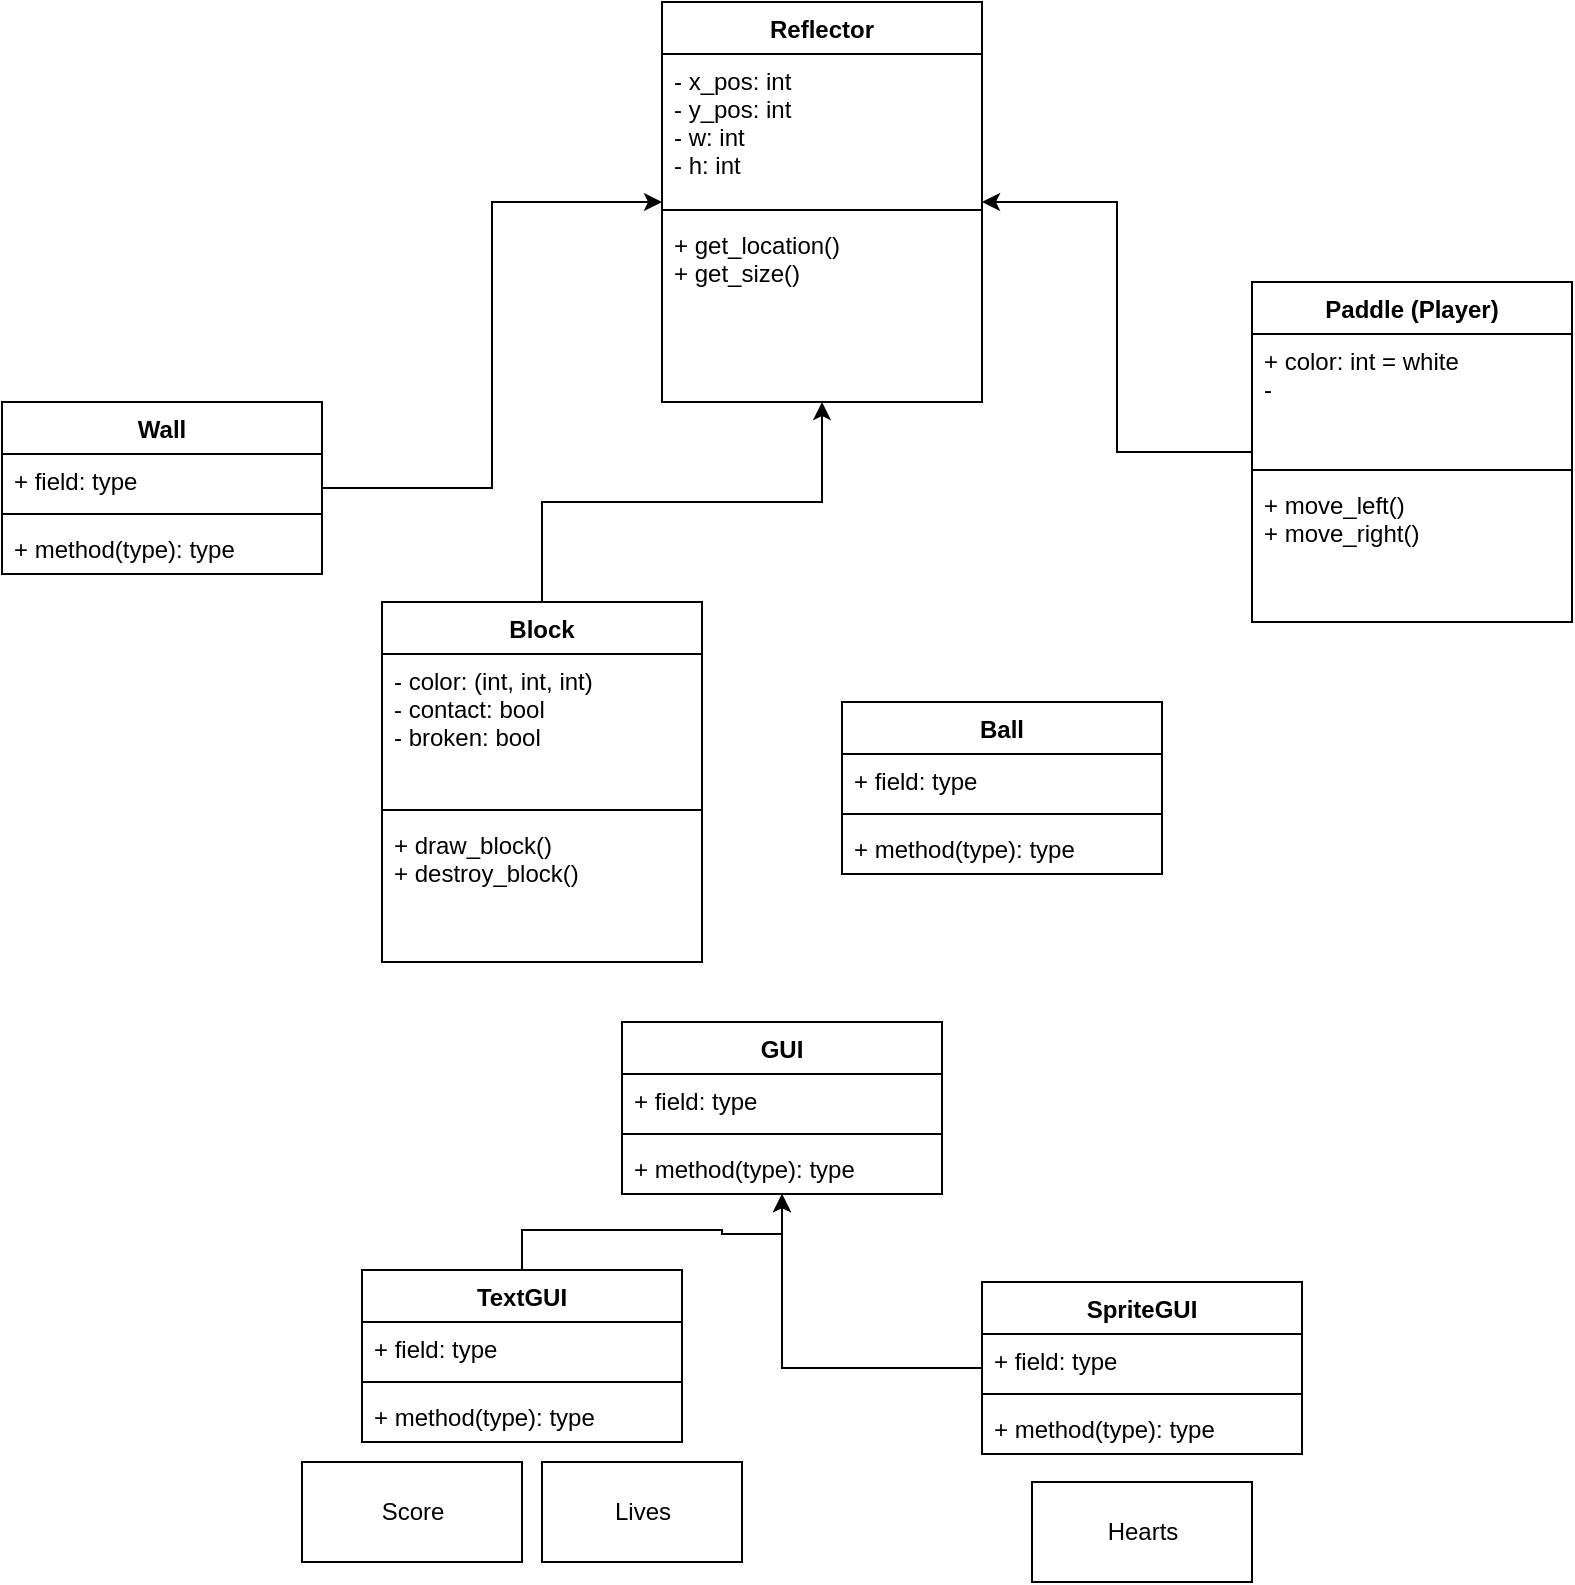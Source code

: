 <mxfile version="13.6.6" type="device"><diagram id="gS7t_X59yo_wjF4VBzjV" name="Page-1"><mxGraphModel dx="809" dy="430" grid="1" gridSize="10" guides="1" tooltips="1" connect="1" arrows="1" fold="1" page="1" pageScale="1" pageWidth="850" pageHeight="1100" math="0" shadow="0"><root><mxCell id="0"/><mxCell id="1" parent="0"/><mxCell id="b4uDq5a1onnM3BJQT7Oy-13" value="Reflector" style="swimlane;fontStyle=1;align=center;verticalAlign=top;childLayout=stackLayout;horizontal=1;startSize=26;horizontalStack=0;resizeParent=1;resizeParentMax=0;resizeLast=0;collapsible=1;marginBottom=0;" vertex="1" parent="1"><mxGeometry x="330" y="60" width="160" height="200" as="geometry"/></mxCell><mxCell id="b4uDq5a1onnM3BJQT7Oy-14" value="- x_pos: int&#10;- y_pos: int&#10;- w: int&#10;- h: int" style="text;strokeColor=none;fillColor=none;align=left;verticalAlign=top;spacingLeft=4;spacingRight=4;overflow=hidden;rotatable=0;points=[[0,0.5],[1,0.5]];portConstraint=eastwest;" vertex="1" parent="b4uDq5a1onnM3BJQT7Oy-13"><mxGeometry y="26" width="160" height="74" as="geometry"/></mxCell><mxCell id="b4uDq5a1onnM3BJQT7Oy-15" value="" style="line;strokeWidth=1;fillColor=none;align=left;verticalAlign=middle;spacingTop=-1;spacingLeft=3;spacingRight=3;rotatable=0;labelPosition=right;points=[];portConstraint=eastwest;" vertex="1" parent="b4uDq5a1onnM3BJQT7Oy-13"><mxGeometry y="100" width="160" height="8" as="geometry"/></mxCell><mxCell id="b4uDq5a1onnM3BJQT7Oy-16" value="+ get_location()&#10;+ get_size()" style="text;strokeColor=none;fillColor=none;align=left;verticalAlign=top;spacingLeft=4;spacingRight=4;overflow=hidden;rotatable=0;points=[[0,0.5],[1,0.5]];portConstraint=eastwest;" vertex="1" parent="b4uDq5a1onnM3BJQT7Oy-13"><mxGeometry y="108" width="160" height="92" as="geometry"/></mxCell><mxCell id="b4uDq5a1onnM3BJQT7Oy-17" value="GUI" style="swimlane;fontStyle=1;align=center;verticalAlign=top;childLayout=stackLayout;horizontal=1;startSize=26;horizontalStack=0;resizeParent=1;resizeParentMax=0;resizeLast=0;collapsible=1;marginBottom=0;" vertex="1" parent="1"><mxGeometry x="310" y="570" width="160" height="86" as="geometry"/></mxCell><mxCell id="b4uDq5a1onnM3BJQT7Oy-18" value="+ field: type" style="text;strokeColor=none;fillColor=none;align=left;verticalAlign=top;spacingLeft=4;spacingRight=4;overflow=hidden;rotatable=0;points=[[0,0.5],[1,0.5]];portConstraint=eastwest;" vertex="1" parent="b4uDq5a1onnM3BJQT7Oy-17"><mxGeometry y="26" width="160" height="26" as="geometry"/></mxCell><mxCell id="b4uDq5a1onnM3BJQT7Oy-19" value="" style="line;strokeWidth=1;fillColor=none;align=left;verticalAlign=middle;spacingTop=-1;spacingLeft=3;spacingRight=3;rotatable=0;labelPosition=right;points=[];portConstraint=eastwest;" vertex="1" parent="b4uDq5a1onnM3BJQT7Oy-17"><mxGeometry y="52" width="160" height="8" as="geometry"/></mxCell><mxCell id="b4uDq5a1onnM3BJQT7Oy-20" value="+ method(type): type" style="text;strokeColor=none;fillColor=none;align=left;verticalAlign=top;spacingLeft=4;spacingRight=4;overflow=hidden;rotatable=0;points=[[0,0.5],[1,0.5]];portConstraint=eastwest;" vertex="1" parent="b4uDq5a1onnM3BJQT7Oy-17"><mxGeometry y="60" width="160" height="26" as="geometry"/></mxCell><mxCell id="b4uDq5a1onnM3BJQT7Oy-39" style="edgeStyle=orthogonalEdgeStyle;rounded=0;orthogonalLoop=1;jettySize=auto;html=1;" edge="1" parent="1" source="b4uDq5a1onnM3BJQT7Oy-25" target="b4uDq5a1onnM3BJQT7Oy-17"><mxGeometry relative="1" as="geometry"/></mxCell><mxCell id="b4uDq5a1onnM3BJQT7Oy-38" style="edgeStyle=orthogonalEdgeStyle;rounded=0;orthogonalLoop=1;jettySize=auto;html=1;exitX=0.5;exitY=0;exitDx=0;exitDy=0;" edge="1" parent="1" source="b4uDq5a1onnM3BJQT7Oy-21" target="b4uDq5a1onnM3BJQT7Oy-17"><mxGeometry relative="1" as="geometry"/></mxCell><mxCell id="b4uDq5a1onnM3BJQT7Oy-9" value="Paddle (Player)" style="swimlane;fontStyle=1;align=center;verticalAlign=top;childLayout=stackLayout;horizontal=1;startSize=26;horizontalStack=0;resizeParent=1;resizeParentMax=0;resizeLast=0;collapsible=1;marginBottom=0;" vertex="1" parent="1"><mxGeometry x="625" y="200" width="160" height="170" as="geometry"/></mxCell><mxCell id="b4uDq5a1onnM3BJQT7Oy-10" value="+ color: int = white&#10;- " style="text;strokeColor=none;fillColor=none;align=left;verticalAlign=top;spacingLeft=4;spacingRight=4;overflow=hidden;rotatable=0;points=[[0,0.5],[1,0.5]];portConstraint=eastwest;" vertex="1" parent="b4uDq5a1onnM3BJQT7Oy-9"><mxGeometry y="26" width="160" height="64" as="geometry"/></mxCell><mxCell id="b4uDq5a1onnM3BJQT7Oy-11" value="" style="line;strokeWidth=1;fillColor=none;align=left;verticalAlign=middle;spacingTop=-1;spacingLeft=3;spacingRight=3;rotatable=0;labelPosition=right;points=[];portConstraint=eastwest;" vertex="1" parent="b4uDq5a1onnM3BJQT7Oy-9"><mxGeometry y="90" width="160" height="8" as="geometry"/></mxCell><mxCell id="b4uDq5a1onnM3BJQT7Oy-12" value="+ move_left()&#10;+ move_right()" style="text;strokeColor=none;fillColor=none;align=left;verticalAlign=top;spacingLeft=4;spacingRight=4;overflow=hidden;rotatable=0;points=[[0,0.5],[1,0.5]];portConstraint=eastwest;" vertex="1" parent="b4uDq5a1onnM3BJQT7Oy-9"><mxGeometry y="98" width="160" height="72" as="geometry"/></mxCell><mxCell id="b4uDq5a1onnM3BJQT7Oy-21" value="TextGUI" style="swimlane;fontStyle=1;align=center;verticalAlign=top;childLayout=stackLayout;horizontal=1;startSize=26;horizontalStack=0;resizeParent=1;resizeParentMax=0;resizeLast=0;collapsible=1;marginBottom=0;" vertex="1" parent="1"><mxGeometry x="180" y="694" width="160" height="86" as="geometry"/></mxCell><mxCell id="b4uDq5a1onnM3BJQT7Oy-22" value="+ field: type" style="text;strokeColor=none;fillColor=none;align=left;verticalAlign=top;spacingLeft=4;spacingRight=4;overflow=hidden;rotatable=0;points=[[0,0.5],[1,0.5]];portConstraint=eastwest;" vertex="1" parent="b4uDq5a1onnM3BJQT7Oy-21"><mxGeometry y="26" width="160" height="26" as="geometry"/></mxCell><mxCell id="b4uDq5a1onnM3BJQT7Oy-23" value="" style="line;strokeWidth=1;fillColor=none;align=left;verticalAlign=middle;spacingTop=-1;spacingLeft=3;spacingRight=3;rotatable=0;labelPosition=right;points=[];portConstraint=eastwest;" vertex="1" parent="b4uDq5a1onnM3BJQT7Oy-21"><mxGeometry y="52" width="160" height="8" as="geometry"/></mxCell><mxCell id="b4uDq5a1onnM3BJQT7Oy-24" value="+ method(type): type" style="text;strokeColor=none;fillColor=none;align=left;verticalAlign=top;spacingLeft=4;spacingRight=4;overflow=hidden;rotatable=0;points=[[0,0.5],[1,0.5]];portConstraint=eastwest;" vertex="1" parent="b4uDq5a1onnM3BJQT7Oy-21"><mxGeometry y="60" width="160" height="26" as="geometry"/></mxCell><mxCell id="b4uDq5a1onnM3BJQT7Oy-45" value="Wall" style="swimlane;fontStyle=1;align=center;verticalAlign=top;childLayout=stackLayout;horizontal=1;startSize=26;horizontalStack=0;resizeParent=1;resizeParentMax=0;resizeLast=0;collapsible=1;marginBottom=0;" vertex="1" parent="1"><mxGeometry y="260" width="160" height="86" as="geometry"/></mxCell><mxCell id="b4uDq5a1onnM3BJQT7Oy-46" value="+ field: type" style="text;strokeColor=none;fillColor=none;align=left;verticalAlign=top;spacingLeft=4;spacingRight=4;overflow=hidden;rotatable=0;points=[[0,0.5],[1,0.5]];portConstraint=eastwest;" vertex="1" parent="b4uDq5a1onnM3BJQT7Oy-45"><mxGeometry y="26" width="160" height="26" as="geometry"/></mxCell><mxCell id="b4uDq5a1onnM3BJQT7Oy-47" value="" style="line;strokeWidth=1;fillColor=none;align=left;verticalAlign=middle;spacingTop=-1;spacingLeft=3;spacingRight=3;rotatable=0;labelPosition=right;points=[];portConstraint=eastwest;" vertex="1" parent="b4uDq5a1onnM3BJQT7Oy-45"><mxGeometry y="52" width="160" height="8" as="geometry"/></mxCell><mxCell id="b4uDq5a1onnM3BJQT7Oy-48" value="+ method(type): type" style="text;strokeColor=none;fillColor=none;align=left;verticalAlign=top;spacingLeft=4;spacingRight=4;overflow=hidden;rotatable=0;points=[[0,0.5],[1,0.5]];portConstraint=eastwest;" vertex="1" parent="b4uDq5a1onnM3BJQT7Oy-45"><mxGeometry y="60" width="160" height="26" as="geometry"/></mxCell><mxCell id="b4uDq5a1onnM3BJQT7Oy-33" value="Score" style="html=1;" vertex="1" parent="1"><mxGeometry x="150" y="790" width="110" height="50" as="geometry"/></mxCell><mxCell id="b4uDq5a1onnM3BJQT7Oy-35" value="Hearts" style="html=1;" vertex="1" parent="1"><mxGeometry x="515" y="800" width="110" height="50" as="geometry"/></mxCell><mxCell id="b4uDq5a1onnM3BJQT7Oy-25" value="SpriteGUI" style="swimlane;fontStyle=1;align=center;verticalAlign=top;childLayout=stackLayout;horizontal=1;startSize=26;horizontalStack=0;resizeParent=1;resizeParentMax=0;resizeLast=0;collapsible=1;marginBottom=0;" vertex="1" parent="1"><mxGeometry x="490" y="700" width="160" height="86" as="geometry"/></mxCell><mxCell id="b4uDq5a1onnM3BJQT7Oy-26" value="+ field: type" style="text;strokeColor=none;fillColor=none;align=left;verticalAlign=top;spacingLeft=4;spacingRight=4;overflow=hidden;rotatable=0;points=[[0,0.5],[1,0.5]];portConstraint=eastwest;" vertex="1" parent="b4uDq5a1onnM3BJQT7Oy-25"><mxGeometry y="26" width="160" height="26" as="geometry"/></mxCell><mxCell id="b4uDq5a1onnM3BJQT7Oy-27" value="" style="line;strokeWidth=1;fillColor=none;align=left;verticalAlign=middle;spacingTop=-1;spacingLeft=3;spacingRight=3;rotatable=0;labelPosition=right;points=[];portConstraint=eastwest;" vertex="1" parent="b4uDq5a1onnM3BJQT7Oy-25"><mxGeometry y="52" width="160" height="8" as="geometry"/></mxCell><mxCell id="b4uDq5a1onnM3BJQT7Oy-28" value="+ method(type): type" style="text;strokeColor=none;fillColor=none;align=left;verticalAlign=top;spacingLeft=4;spacingRight=4;overflow=hidden;rotatable=0;points=[[0,0.5],[1,0.5]];portConstraint=eastwest;" vertex="1" parent="b4uDq5a1onnM3BJQT7Oy-25"><mxGeometry y="60" width="160" height="26" as="geometry"/></mxCell><mxCell id="b4uDq5a1onnM3BJQT7Oy-36" value="Lives" style="html=1;" vertex="1" parent="1"><mxGeometry x="270" y="790" width="100" height="50" as="geometry"/></mxCell><mxCell id="b4uDq5a1onnM3BJQT7Oy-42" style="edgeStyle=orthogonalEdgeStyle;rounded=0;orthogonalLoop=1;jettySize=auto;html=1;" edge="1" parent="1" source="b4uDq5a1onnM3BJQT7Oy-5" target="b4uDq5a1onnM3BJQT7Oy-13"><mxGeometry relative="1" as="geometry"/></mxCell><mxCell id="b4uDq5a1onnM3BJQT7Oy-44" style="edgeStyle=orthogonalEdgeStyle;rounded=0;orthogonalLoop=1;jettySize=auto;html=1;" edge="1" parent="1" source="b4uDq5a1onnM3BJQT7Oy-9" target="b4uDq5a1onnM3BJQT7Oy-13"><mxGeometry relative="1" as="geometry"/></mxCell><mxCell id="b4uDq5a1onnM3BJQT7Oy-49" style="edgeStyle=orthogonalEdgeStyle;rounded=0;orthogonalLoop=1;jettySize=auto;html=1;" edge="1" parent="1" source="b4uDq5a1onnM3BJQT7Oy-45" target="b4uDq5a1onnM3BJQT7Oy-13"><mxGeometry relative="1" as="geometry"/></mxCell><mxCell id="b4uDq5a1onnM3BJQT7Oy-5" value="Block" style="swimlane;fontStyle=1;align=center;verticalAlign=top;childLayout=stackLayout;horizontal=1;startSize=26;horizontalStack=0;resizeParent=1;resizeParentMax=0;resizeLast=0;collapsible=1;marginBottom=0;" vertex="1" parent="1"><mxGeometry x="190" y="360" width="160" height="180" as="geometry"/></mxCell><mxCell id="b4uDq5a1onnM3BJQT7Oy-6" value="- color: (int, int, int)&#10;- contact: bool&#10;- broken: bool" style="text;strokeColor=none;fillColor=none;align=left;verticalAlign=top;spacingLeft=4;spacingRight=4;overflow=hidden;rotatable=0;points=[[0,0.5],[1,0.5]];portConstraint=eastwest;" vertex="1" parent="b4uDq5a1onnM3BJQT7Oy-5"><mxGeometry y="26" width="160" height="74" as="geometry"/></mxCell><mxCell id="b4uDq5a1onnM3BJQT7Oy-7" value="" style="line;strokeWidth=1;fillColor=none;align=left;verticalAlign=middle;spacingTop=-1;spacingLeft=3;spacingRight=3;rotatable=0;labelPosition=right;points=[];portConstraint=eastwest;" vertex="1" parent="b4uDq5a1onnM3BJQT7Oy-5"><mxGeometry y="100" width="160" height="8" as="geometry"/></mxCell><mxCell id="b4uDq5a1onnM3BJQT7Oy-8" value="+ draw_block()&#10;+ destroy_block()&#10;" style="text;strokeColor=none;fillColor=none;align=left;verticalAlign=top;spacingLeft=4;spacingRight=4;overflow=hidden;rotatable=0;points=[[0,0.5],[1,0.5]];portConstraint=eastwest;" vertex="1" parent="b4uDq5a1onnM3BJQT7Oy-5"><mxGeometry y="108" width="160" height="72" as="geometry"/></mxCell><mxCell id="b4uDq5a1onnM3BJQT7Oy-1" value="Ball" style="swimlane;fontStyle=1;align=center;verticalAlign=top;childLayout=stackLayout;horizontal=1;startSize=26;horizontalStack=0;resizeParent=1;resizeParentMax=0;resizeLast=0;collapsible=1;marginBottom=0;" vertex="1" parent="1"><mxGeometry x="420" y="410" width="160" height="86" as="geometry"/></mxCell><mxCell id="b4uDq5a1onnM3BJQT7Oy-2" value="+ field: type" style="text;strokeColor=none;fillColor=none;align=left;verticalAlign=top;spacingLeft=4;spacingRight=4;overflow=hidden;rotatable=0;points=[[0,0.5],[1,0.5]];portConstraint=eastwest;" vertex="1" parent="b4uDq5a1onnM3BJQT7Oy-1"><mxGeometry y="26" width="160" height="26" as="geometry"/></mxCell><mxCell id="b4uDq5a1onnM3BJQT7Oy-3" value="" style="line;strokeWidth=1;fillColor=none;align=left;verticalAlign=middle;spacingTop=-1;spacingLeft=3;spacingRight=3;rotatable=0;labelPosition=right;points=[];portConstraint=eastwest;" vertex="1" parent="b4uDq5a1onnM3BJQT7Oy-1"><mxGeometry y="52" width="160" height="8" as="geometry"/></mxCell><mxCell id="b4uDq5a1onnM3BJQT7Oy-4" value="+ method(type): type" style="text;strokeColor=none;fillColor=none;align=left;verticalAlign=top;spacingLeft=4;spacingRight=4;overflow=hidden;rotatable=0;points=[[0,0.5],[1,0.5]];portConstraint=eastwest;" vertex="1" parent="b4uDq5a1onnM3BJQT7Oy-1"><mxGeometry y="60" width="160" height="26" as="geometry"/></mxCell></root></mxGraphModel></diagram></mxfile>